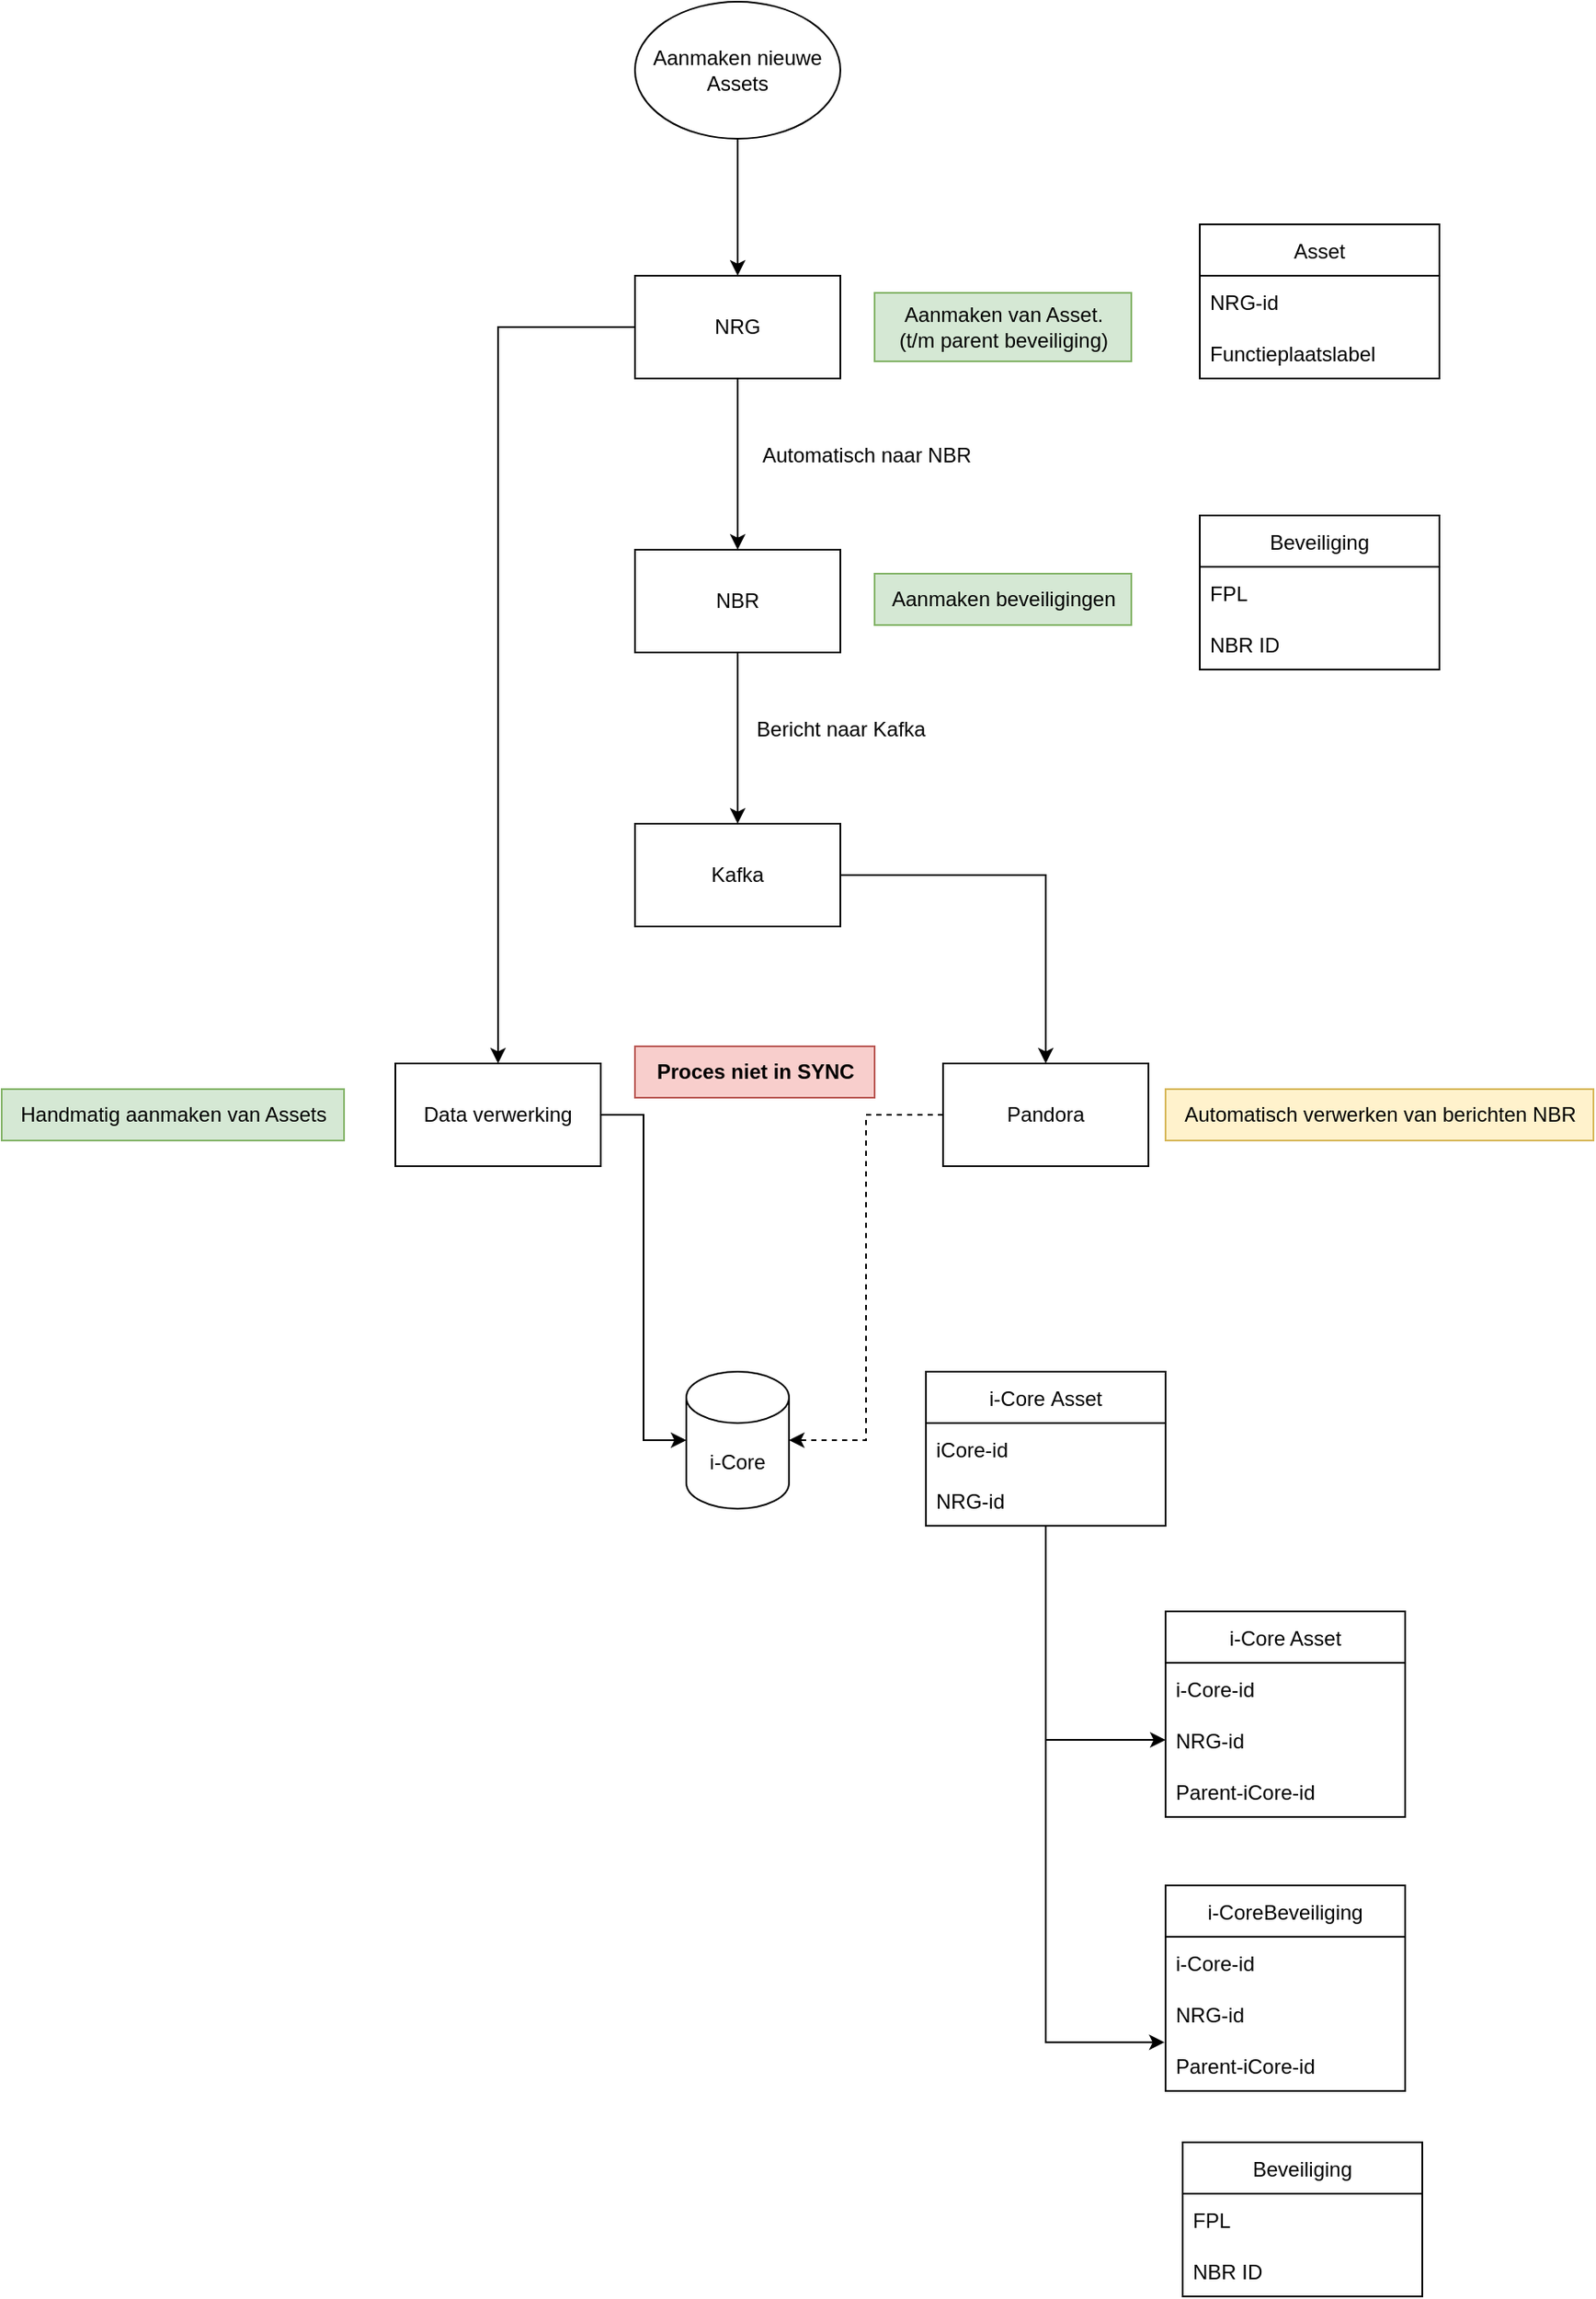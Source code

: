 <mxfile version="20.3.7" type="github">
  <diagram id="EMqDuIwo52Fa8yJvIK7q" name="Page-1">
    <mxGraphModel dx="1549" dy="825" grid="1" gridSize="10" guides="1" tooltips="1" connect="1" arrows="1" fold="1" page="1" pageScale="1" pageWidth="1169" pageHeight="827" math="0" shadow="0">
      <root>
        <mxCell id="0" />
        <mxCell id="1" parent="0" />
        <mxCell id="-bNwW7Luvv-mgCOFAoei-16" style="edgeStyle=orthogonalEdgeStyle;rounded=0;orthogonalLoop=1;jettySize=auto;html=1;exitX=0.5;exitY=1;exitDx=0;exitDy=0;" edge="1" parent="1" source="-bNwW7Luvv-mgCOFAoei-1" target="-bNwW7Luvv-mgCOFAoei-15">
          <mxGeometry relative="1" as="geometry" />
        </mxCell>
        <mxCell id="-bNwW7Luvv-mgCOFAoei-36" style="edgeStyle=orthogonalEdgeStyle;rounded=0;orthogonalLoop=1;jettySize=auto;html=1;" edge="1" parent="1" source="-bNwW7Luvv-mgCOFAoei-1" target="-bNwW7Luvv-mgCOFAoei-35">
          <mxGeometry relative="1" as="geometry" />
        </mxCell>
        <mxCell id="-bNwW7Luvv-mgCOFAoei-1" value="NRG" style="rounded=0;whiteSpace=wrap;html=1;" vertex="1" parent="1">
          <mxGeometry x="480" y="210" width="120" height="60" as="geometry" />
        </mxCell>
        <mxCell id="-bNwW7Luvv-mgCOFAoei-62" style="edgeStyle=orthogonalEdgeStyle;rounded=0;orthogonalLoop=1;jettySize=auto;html=1;exitX=0;exitY=0.5;exitDx=0;exitDy=0;entryX=1;entryY=0.5;entryDx=0;entryDy=0;entryPerimeter=0;dashed=1;" edge="1" parent="1" source="-bNwW7Luvv-mgCOFAoei-2" target="-bNwW7Luvv-mgCOFAoei-3">
          <mxGeometry relative="1" as="geometry" />
        </mxCell>
        <mxCell id="-bNwW7Luvv-mgCOFAoei-2" value="Pandora" style="rounded=0;whiteSpace=wrap;html=1;" vertex="1" parent="1">
          <mxGeometry x="660" y="670" width="120" height="60" as="geometry" />
        </mxCell>
        <mxCell id="-bNwW7Luvv-mgCOFAoei-3" value="i-Core" style="shape=cylinder3;whiteSpace=wrap;html=1;boundedLbl=1;backgroundOutline=1;size=15;" vertex="1" parent="1">
          <mxGeometry x="510" y="850" width="60" height="80" as="geometry" />
        </mxCell>
        <mxCell id="-bNwW7Luvv-mgCOFAoei-4" value="Aanmaken van Asset.&lt;br&gt;(t/m parent beveiliging)" style="text;html=1;align=center;verticalAlign=middle;resizable=0;points=[];autosize=1;strokeColor=#82b366;fillColor=#d5e8d4;" vertex="1" parent="1">
          <mxGeometry x="620" y="220" width="150" height="40" as="geometry" />
        </mxCell>
        <mxCell id="-bNwW7Luvv-mgCOFAoei-6" style="edgeStyle=orthogonalEdgeStyle;rounded=0;orthogonalLoop=1;jettySize=auto;html=1;entryX=0.5;entryY=0;entryDx=0;entryDy=0;" edge="1" parent="1" source="-bNwW7Luvv-mgCOFAoei-5" target="-bNwW7Luvv-mgCOFAoei-1">
          <mxGeometry relative="1" as="geometry" />
        </mxCell>
        <mxCell id="-bNwW7Luvv-mgCOFAoei-5" value="Aanmaken nieuwe Assets" style="ellipse;whiteSpace=wrap;html=1;" vertex="1" parent="1">
          <mxGeometry x="480" y="50" width="120" height="80" as="geometry" />
        </mxCell>
        <mxCell id="-bNwW7Luvv-mgCOFAoei-11" value="Asset" style="swimlane;fontStyle=0;childLayout=stackLayout;horizontal=1;startSize=30;horizontalStack=0;resizeParent=1;resizeParentMax=0;resizeLast=0;collapsible=1;marginBottom=0;" vertex="1" parent="1">
          <mxGeometry x="810" y="180" width="140" height="90" as="geometry" />
        </mxCell>
        <mxCell id="-bNwW7Luvv-mgCOFAoei-12" value="NRG-id" style="text;strokeColor=none;fillColor=none;align=left;verticalAlign=middle;spacingLeft=4;spacingRight=4;overflow=hidden;points=[[0,0.5],[1,0.5]];portConstraint=eastwest;rotatable=0;" vertex="1" parent="-bNwW7Luvv-mgCOFAoei-11">
          <mxGeometry y="30" width="140" height="30" as="geometry" />
        </mxCell>
        <mxCell id="-bNwW7Luvv-mgCOFAoei-13" value="Functieplaatslabel" style="text;strokeColor=none;fillColor=none;align=left;verticalAlign=middle;spacingLeft=4;spacingRight=4;overflow=hidden;points=[[0,0.5],[1,0.5]];portConstraint=eastwest;rotatable=0;" vertex="1" parent="-bNwW7Luvv-mgCOFAoei-11">
          <mxGeometry y="60" width="140" height="30" as="geometry" />
        </mxCell>
        <mxCell id="-bNwW7Luvv-mgCOFAoei-28" style="edgeStyle=orthogonalEdgeStyle;rounded=0;orthogonalLoop=1;jettySize=auto;html=1;" edge="1" parent="1" source="-bNwW7Luvv-mgCOFAoei-15">
          <mxGeometry relative="1" as="geometry">
            <mxPoint x="540" y="530" as="targetPoint" />
          </mxGeometry>
        </mxCell>
        <mxCell id="-bNwW7Luvv-mgCOFAoei-15" value="NBR" style="rounded=0;whiteSpace=wrap;html=1;" vertex="1" parent="1">
          <mxGeometry x="480" y="370" width="120" height="60" as="geometry" />
        </mxCell>
        <mxCell id="-bNwW7Luvv-mgCOFAoei-17" value="Automatisch naar NBR" style="text;html=1;align=center;verticalAlign=middle;resizable=0;points=[];autosize=1;strokeColor=none;fillColor=none;" vertex="1" parent="1">
          <mxGeometry x="540" y="300" width="150" height="30" as="geometry" />
        </mxCell>
        <mxCell id="-bNwW7Luvv-mgCOFAoei-22" value="Beveiliging" style="swimlane;fontStyle=0;childLayout=stackLayout;horizontal=1;startSize=30;horizontalStack=0;resizeParent=1;resizeParentMax=0;resizeLast=0;collapsible=1;marginBottom=0;" vertex="1" parent="1">
          <mxGeometry x="810" y="350" width="140" height="90" as="geometry" />
        </mxCell>
        <mxCell id="-bNwW7Luvv-mgCOFAoei-23" value="FPL" style="text;strokeColor=none;fillColor=none;align=left;verticalAlign=middle;spacingLeft=4;spacingRight=4;overflow=hidden;points=[[0,0.5],[1,0.5]];portConstraint=eastwest;rotatable=0;" vertex="1" parent="-bNwW7Luvv-mgCOFAoei-22">
          <mxGeometry y="30" width="140" height="30" as="geometry" />
        </mxCell>
        <mxCell id="-bNwW7Luvv-mgCOFAoei-24" value="NBR ID" style="text;strokeColor=none;fillColor=none;align=left;verticalAlign=middle;spacingLeft=4;spacingRight=4;overflow=hidden;points=[[0,0.5],[1,0.5]];portConstraint=eastwest;rotatable=0;" vertex="1" parent="-bNwW7Luvv-mgCOFAoei-22">
          <mxGeometry y="60" width="140" height="30" as="geometry" />
        </mxCell>
        <mxCell id="-bNwW7Luvv-mgCOFAoei-27" value="Aanmaken beveiligingen" style="text;html=1;align=center;verticalAlign=middle;resizable=0;points=[];autosize=1;strokeColor=#82b366;fillColor=#d5e8d4;" vertex="1" parent="1">
          <mxGeometry x="620" y="384" width="150" height="30" as="geometry" />
        </mxCell>
        <mxCell id="-bNwW7Luvv-mgCOFAoei-30" value="" style="edgeStyle=orthogonalEdgeStyle;rounded=0;orthogonalLoop=1;jettySize=auto;html=1;" edge="1" parent="1" source="-bNwW7Luvv-mgCOFAoei-29" target="-bNwW7Luvv-mgCOFAoei-2">
          <mxGeometry relative="1" as="geometry" />
        </mxCell>
        <mxCell id="-bNwW7Luvv-mgCOFAoei-29" value="Kafka" style="rounded=0;whiteSpace=wrap;html=1;" vertex="1" parent="1">
          <mxGeometry x="480" y="530" width="120" height="60" as="geometry" />
        </mxCell>
        <mxCell id="-bNwW7Luvv-mgCOFAoei-32" value="Automatisch verwerken van berichten NBR" style="text;html=1;align=center;verticalAlign=middle;resizable=0;points=[];autosize=1;strokeColor=#d6b656;fillColor=#fff2cc;" vertex="1" parent="1">
          <mxGeometry x="790" y="685" width="250" height="30" as="geometry" />
        </mxCell>
        <mxCell id="-bNwW7Luvv-mgCOFAoei-37" style="edgeStyle=orthogonalEdgeStyle;rounded=0;orthogonalLoop=1;jettySize=auto;html=1;entryX=0;entryY=0.5;entryDx=0;entryDy=0;entryPerimeter=0;" edge="1" parent="1" source="-bNwW7Luvv-mgCOFAoei-35" target="-bNwW7Luvv-mgCOFAoei-3">
          <mxGeometry relative="1" as="geometry" />
        </mxCell>
        <mxCell id="-bNwW7Luvv-mgCOFAoei-35" value="Data verwerking" style="rounded=0;whiteSpace=wrap;html=1;" vertex="1" parent="1">
          <mxGeometry x="340" y="670" width="120" height="60" as="geometry" />
        </mxCell>
        <mxCell id="-bNwW7Luvv-mgCOFAoei-38" value="&lt;font style=&quot;font-size: 12px;&quot;&gt;Handmatig aanmaken van Assets&lt;/font&gt;" style="text;html=1;align=center;verticalAlign=middle;resizable=0;points=[];autosize=1;strokeColor=#82b366;fillColor=#d5e8d4;" vertex="1" parent="1">
          <mxGeometry x="110" y="685" width="200" height="30" as="geometry" />
        </mxCell>
        <mxCell id="-bNwW7Luvv-mgCOFAoei-60" style="edgeStyle=orthogonalEdgeStyle;rounded=0;orthogonalLoop=1;jettySize=auto;html=1;entryX=-0.004;entryY=0.053;entryDx=0;entryDy=0;entryPerimeter=0;" edge="1" parent="1" source="-bNwW7Luvv-mgCOFAoei-45" target="-bNwW7Luvv-mgCOFAoei-59">
          <mxGeometry relative="1" as="geometry" />
        </mxCell>
        <mxCell id="-bNwW7Luvv-mgCOFAoei-61" style="edgeStyle=orthogonalEdgeStyle;rounded=0;orthogonalLoop=1;jettySize=auto;html=1;entryX=0;entryY=0.5;entryDx=0;entryDy=0;" edge="1" parent="1" source="-bNwW7Luvv-mgCOFAoei-45" target="-bNwW7Luvv-mgCOFAoei-54">
          <mxGeometry relative="1" as="geometry" />
        </mxCell>
        <mxCell id="-bNwW7Luvv-mgCOFAoei-45" value="i-Core Asset" style="swimlane;fontStyle=0;childLayout=stackLayout;horizontal=1;startSize=30;horizontalStack=0;resizeParent=1;resizeParentMax=0;resizeLast=0;collapsible=1;marginBottom=0;" vertex="1" parent="1">
          <mxGeometry x="650" y="850" width="140" height="90" as="geometry">
            <mxRectangle x="650" y="850" width="110" height="30" as="alternateBounds" />
          </mxGeometry>
        </mxCell>
        <mxCell id="-bNwW7Luvv-mgCOFAoei-46" value="iCore-id" style="text;strokeColor=none;fillColor=none;align=left;verticalAlign=middle;spacingLeft=4;spacingRight=4;overflow=hidden;points=[[0,0.5],[1,0.5]];portConstraint=eastwest;rotatable=0;" vertex="1" parent="-bNwW7Luvv-mgCOFAoei-45">
          <mxGeometry y="30" width="140" height="30" as="geometry" />
        </mxCell>
        <mxCell id="-bNwW7Luvv-mgCOFAoei-47" value="NRG-id" style="text;strokeColor=none;fillColor=none;align=left;verticalAlign=middle;spacingLeft=4;spacingRight=4;overflow=hidden;points=[[0,0.5],[1,0.5]];portConstraint=eastwest;rotatable=0;" vertex="1" parent="-bNwW7Luvv-mgCOFAoei-45">
          <mxGeometry y="60" width="140" height="30" as="geometry" />
        </mxCell>
        <mxCell id="-bNwW7Luvv-mgCOFAoei-52" value="i-Core Asset" style="swimlane;fontStyle=0;childLayout=stackLayout;horizontal=1;startSize=30;horizontalStack=0;resizeParent=1;resizeParentMax=0;resizeLast=0;collapsible=1;marginBottom=0;" vertex="1" parent="1">
          <mxGeometry x="790" y="990" width="140" height="120" as="geometry" />
        </mxCell>
        <mxCell id="-bNwW7Luvv-mgCOFAoei-53" value="i-Core-id" style="text;strokeColor=none;fillColor=none;align=left;verticalAlign=middle;spacingLeft=4;spacingRight=4;overflow=hidden;points=[[0,0.5],[1,0.5]];portConstraint=eastwest;rotatable=0;" vertex="1" parent="-bNwW7Luvv-mgCOFAoei-52">
          <mxGeometry y="30" width="140" height="30" as="geometry" />
        </mxCell>
        <mxCell id="-bNwW7Luvv-mgCOFAoei-54" value="NRG-id" style="text;strokeColor=none;fillColor=none;align=left;verticalAlign=middle;spacingLeft=4;spacingRight=4;overflow=hidden;points=[[0,0.5],[1,0.5]];portConstraint=eastwest;rotatable=0;" vertex="1" parent="-bNwW7Luvv-mgCOFAoei-52">
          <mxGeometry y="60" width="140" height="30" as="geometry" />
        </mxCell>
        <mxCell id="-bNwW7Luvv-mgCOFAoei-55" value="Parent-iCore-id" style="text;strokeColor=none;fillColor=none;align=left;verticalAlign=middle;spacingLeft=4;spacingRight=4;overflow=hidden;points=[[0,0.5],[1,0.5]];portConstraint=eastwest;rotatable=0;" vertex="1" parent="-bNwW7Luvv-mgCOFAoei-52">
          <mxGeometry y="90" width="140" height="30" as="geometry" />
        </mxCell>
        <mxCell id="-bNwW7Luvv-mgCOFAoei-56" value="i-CoreBeveiliging" style="swimlane;fontStyle=0;childLayout=stackLayout;horizontal=1;startSize=30;horizontalStack=0;resizeParent=1;resizeParentMax=0;resizeLast=0;collapsible=1;marginBottom=0;" vertex="1" parent="1">
          <mxGeometry x="790" y="1150" width="140" height="120" as="geometry" />
        </mxCell>
        <mxCell id="-bNwW7Luvv-mgCOFAoei-57" value="i-Core-id" style="text;strokeColor=none;fillColor=none;align=left;verticalAlign=middle;spacingLeft=4;spacingRight=4;overflow=hidden;points=[[0,0.5],[1,0.5]];portConstraint=eastwest;rotatable=0;" vertex="1" parent="-bNwW7Luvv-mgCOFAoei-56">
          <mxGeometry y="30" width="140" height="30" as="geometry" />
        </mxCell>
        <mxCell id="-bNwW7Luvv-mgCOFAoei-58" value="NRG-id" style="text;strokeColor=none;fillColor=none;align=left;verticalAlign=middle;spacingLeft=4;spacingRight=4;overflow=hidden;points=[[0,0.5],[1,0.5]];portConstraint=eastwest;rotatable=0;" vertex="1" parent="-bNwW7Luvv-mgCOFAoei-56">
          <mxGeometry y="60" width="140" height="30" as="geometry" />
        </mxCell>
        <mxCell id="-bNwW7Luvv-mgCOFAoei-59" value="Parent-iCore-id" style="text;strokeColor=none;fillColor=none;align=left;verticalAlign=middle;spacingLeft=4;spacingRight=4;overflow=hidden;points=[[0,0.5],[1,0.5]];portConstraint=eastwest;rotatable=0;" vertex="1" parent="-bNwW7Luvv-mgCOFAoei-56">
          <mxGeometry y="90" width="140" height="30" as="geometry" />
        </mxCell>
        <mxCell id="-bNwW7Luvv-mgCOFAoei-63" value="&lt;b&gt;Proces niet in SYNC&lt;/b&gt;" style="text;html=1;align=center;verticalAlign=middle;resizable=0;points=[];autosize=1;strokeColor=#b85450;fillColor=#f8cecc;" vertex="1" parent="1">
          <mxGeometry x="480" y="660" width="140" height="30" as="geometry" />
        </mxCell>
        <mxCell id="-bNwW7Luvv-mgCOFAoei-64" value="Beveiliging" style="swimlane;fontStyle=0;childLayout=stackLayout;horizontal=1;startSize=30;horizontalStack=0;resizeParent=1;resizeParentMax=0;resizeLast=0;collapsible=1;marginBottom=0;" vertex="1" parent="1">
          <mxGeometry x="800" y="1300" width="140" height="90" as="geometry" />
        </mxCell>
        <mxCell id="-bNwW7Luvv-mgCOFAoei-65" value="FPL" style="text;strokeColor=none;fillColor=none;align=left;verticalAlign=middle;spacingLeft=4;spacingRight=4;overflow=hidden;points=[[0,0.5],[1,0.5]];portConstraint=eastwest;rotatable=0;" vertex="1" parent="-bNwW7Luvv-mgCOFAoei-64">
          <mxGeometry y="30" width="140" height="30" as="geometry" />
        </mxCell>
        <mxCell id="-bNwW7Luvv-mgCOFAoei-66" value="NBR ID" style="text;strokeColor=none;fillColor=none;align=left;verticalAlign=middle;spacingLeft=4;spacingRight=4;overflow=hidden;points=[[0,0.5],[1,0.5]];portConstraint=eastwest;rotatable=0;" vertex="1" parent="-bNwW7Luvv-mgCOFAoei-64">
          <mxGeometry y="60" width="140" height="30" as="geometry" />
        </mxCell>
        <mxCell id="-bNwW7Luvv-mgCOFAoei-31" value="Bericht naar Kafka" style="text;html=1;align=center;verticalAlign=middle;resizable=0;points=[];autosize=1;strokeColor=none;fillColor=none;" vertex="1" parent="1">
          <mxGeometry x="540" y="460" width="120" height="30" as="geometry" />
        </mxCell>
      </root>
    </mxGraphModel>
  </diagram>
</mxfile>
